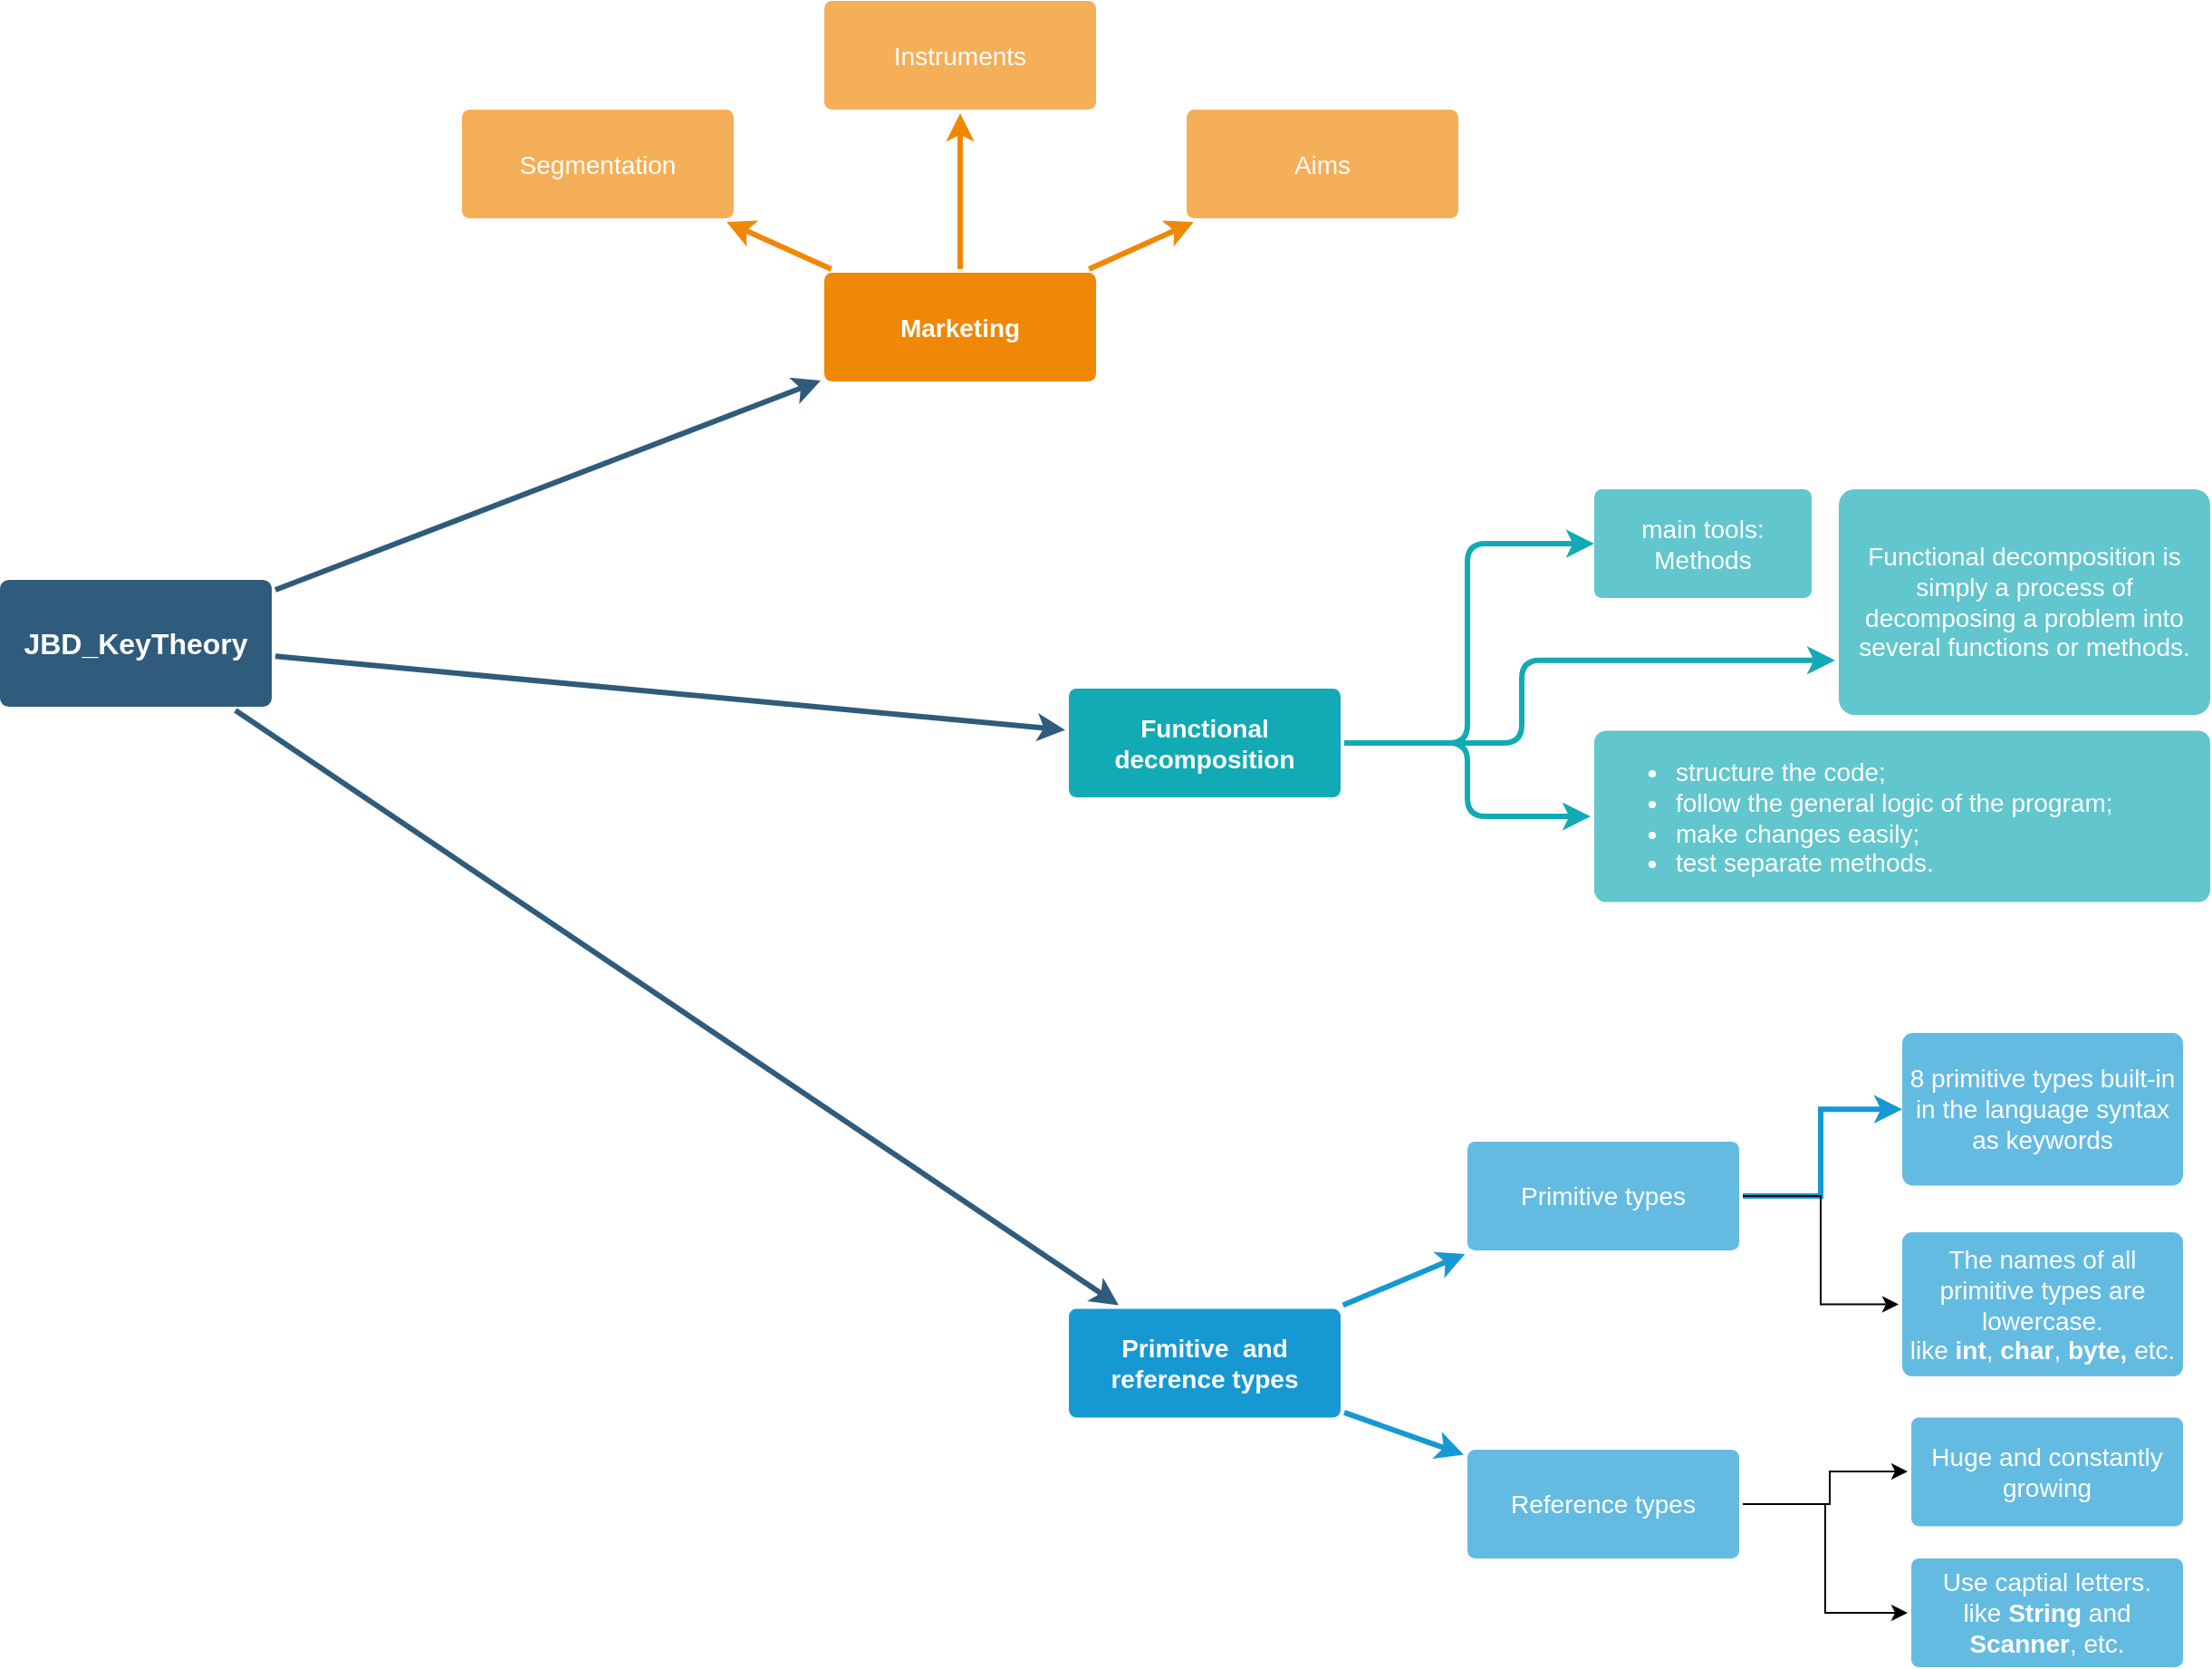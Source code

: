 <mxfile version="17.4.5" type="github">
  <diagram id="6a731a19-8d31-9384-78a2-239565b7b9f0" name="Page-1">
    <mxGraphModel dx="883" dy="409" grid="1" gridSize="10" guides="1" tooltips="1" connect="1" arrows="1" fold="1" page="1" pageScale="1" pageWidth="1169" pageHeight="827" background="none" math="0" shadow="0">
      <root>
        <mxCell id="0" />
        <mxCell id="1" parent="0" />
        <mxCell id="1745" value="" style="edgeStyle=none;rounded=0;jumpStyle=none;html=1;shadow=0;labelBackgroundColor=none;startArrow=none;startFill=0;endArrow=classic;endFill=1;jettySize=auto;orthogonalLoop=1;strokeColor=#2F5B7C;strokeWidth=3;fontFamily=Helvetica;fontSize=16;fontColor=#23445D;spacing=5;" parent="1" source="1749" target="1764" edge="1">
          <mxGeometry relative="1" as="geometry" />
        </mxCell>
        <mxCell id="1746" value="" style="edgeStyle=none;rounded=0;jumpStyle=none;html=1;shadow=0;labelBackgroundColor=none;startArrow=none;startFill=0;endArrow=classic;endFill=1;jettySize=auto;orthogonalLoop=1;strokeColor=#2F5B7C;strokeWidth=3;fontFamily=Helvetica;fontSize=16;fontColor=#23445D;spacing=5;" parent="1" source="1749" target="1771" edge="1">
          <mxGeometry relative="1" as="geometry" />
        </mxCell>
        <mxCell id="1747" value="" style="edgeStyle=none;rounded=0;jumpStyle=none;html=1;shadow=0;labelBackgroundColor=none;startArrow=none;startFill=0;endArrow=classic;endFill=1;jettySize=auto;orthogonalLoop=1;strokeColor=#2F5B7C;strokeWidth=3;fontFamily=Helvetica;fontSize=16;fontColor=#23445D;spacing=5;" parent="1" source="1749" target="1760" edge="1">
          <mxGeometry relative="1" as="geometry" />
        </mxCell>
        <mxCell id="1749" value="JBD_KeyTheory" style="rounded=1;whiteSpace=wrap;html=1;shadow=0;labelBackgroundColor=none;strokeColor=none;strokeWidth=3;fillColor=#2F5B7C;fontFamily=Helvetica;fontSize=16;fontColor=#FFFFFF;align=center;fontStyle=1;spacing=5;arcSize=7;perimeterSpacing=2;" parent="1" vertex="1">
          <mxGeometry x="40" y="370" width="150" height="70" as="geometry" />
        </mxCell>
        <mxCell id="1757" value="" style="edgeStyle=none;rounded=0;jumpStyle=none;html=1;shadow=0;labelBackgroundColor=none;startArrow=none;startFill=0;endArrow=classic;endFill=1;jettySize=auto;orthogonalLoop=1;strokeColor=#1699D3;strokeWidth=3;fontFamily=Helvetica;fontSize=14;fontColor=#FFFFFF;spacing=5;" parent="1" source="1760" target="1763" edge="1">
          <mxGeometry relative="1" as="geometry" />
        </mxCell>
        <mxCell id="1758" value="" style="edgeStyle=none;rounded=0;jumpStyle=none;html=1;shadow=0;labelBackgroundColor=none;startArrow=none;startFill=0;endArrow=classic;endFill=1;jettySize=auto;orthogonalLoop=1;strokeColor=#1699D3;strokeWidth=3;fontFamily=Helvetica;fontSize=14;fontColor=#FFFFFF;spacing=5;" parent="1" source="1760" target="1762" edge="1">
          <mxGeometry relative="1" as="geometry" />
        </mxCell>
        <mxCell id="1760" value="Primitive&amp;nbsp; and reference types" style="rounded=1;whiteSpace=wrap;html=1;shadow=0;labelBackgroundColor=none;strokeColor=none;strokeWidth=3;fillColor=#1699d3;fontFamily=Helvetica;fontSize=14;fontColor=#FFFFFF;align=center;spacing=5;fontStyle=1;arcSize=7;perimeterSpacing=2;" parent="1" vertex="1">
          <mxGeometry x="630" y="772.25" width="150" height="60" as="geometry" />
        </mxCell>
        <mxCell id="BlVOeQxHfPNPUoSPUu97-1789" value="" style="edgeStyle=orthogonalEdgeStyle;rounded=0;orthogonalLoop=1;jettySize=auto;html=1;" edge="1" parent="1" source="1762" target="BlVOeQxHfPNPUoSPUu97-1788">
          <mxGeometry relative="1" as="geometry">
            <Array as="points">
              <mxPoint x="1050" y="880" />
              <mxPoint x="1050" y="862" />
            </Array>
          </mxGeometry>
        </mxCell>
        <mxCell id="BlVOeQxHfPNPUoSPUu97-1795" value="" style="edgeStyle=orthogonalEdgeStyle;rounded=0;orthogonalLoop=1;jettySize=auto;html=1;" edge="1" parent="1" source="1762" target="BlVOeQxHfPNPUoSPUu97-1794">
          <mxGeometry relative="1" as="geometry" />
        </mxCell>
        <mxCell id="1762" value="Reference types" style="rounded=1;whiteSpace=wrap;html=1;shadow=0;labelBackgroundColor=none;strokeColor=none;strokeWidth=3;fillColor=#64bbe2;fontFamily=Helvetica;fontSize=14;fontColor=#FFFFFF;align=center;spacing=5;arcSize=7;perimeterSpacing=2;" parent="1" vertex="1">
          <mxGeometry x="850" y="850" width="150" height="60" as="geometry" />
        </mxCell>
        <mxCell id="BlVOeQxHfPNPUoSPUu97-1780" value="" style="edgeStyle=orthogonalEdgeStyle;rounded=0;orthogonalLoop=1;jettySize=auto;html=1;labelBackgroundColor=none;fontSize=14;strokeColor=#1699D3;fontColor=#FFFFFF;shadow=0;startArrow=none;startFill=0;endFill=1;strokeWidth=3;spacing=5;" edge="1" parent="1" source="1763" target="BlVOeQxHfPNPUoSPUu97-1779">
          <mxGeometry relative="1" as="geometry" />
        </mxCell>
        <mxCell id="BlVOeQxHfPNPUoSPUu97-1793" style="edgeStyle=orthogonalEdgeStyle;rounded=0;orthogonalLoop=1;jettySize=auto;html=1;exitX=1;exitY=0.5;exitDx=0;exitDy=0;entryX=0;entryY=0.5;entryDx=0;entryDy=0;" edge="1" parent="1" source="1763" target="BlVOeQxHfPNPUoSPUu97-1783">
          <mxGeometry relative="1" as="geometry" />
        </mxCell>
        <mxCell id="1763" value="Primitive types" style="rounded=1;whiteSpace=wrap;html=1;shadow=0;labelBackgroundColor=none;strokeColor=none;strokeWidth=3;fillColor=#64bbe2;fontFamily=Helvetica;fontSize=14;fontColor=#FFFFFF;align=center;spacing=5;arcSize=7;perimeterSpacing=2;" parent="1" vertex="1">
          <mxGeometry x="850" y="680" width="150" height="60" as="geometry" />
        </mxCell>
        <mxCell id="1764" value="Marketing" style="rounded=1;whiteSpace=wrap;html=1;shadow=0;labelBackgroundColor=none;strokeColor=none;strokeWidth=3;fillColor=#F08705;fontFamily=Helvetica;fontSize=14;fontColor=#FFFFFF;align=center;spacing=5;fontStyle=1;arcSize=7;perimeterSpacing=2;" parent="1" vertex="1">
          <mxGeometry x="495" y="200.5" width="150" height="60" as="geometry" />
        </mxCell>
        <mxCell id="1765" value="Aims&lt;br&gt;" style="rounded=1;whiteSpace=wrap;html=1;shadow=0;labelBackgroundColor=none;strokeColor=none;strokeWidth=3;fillColor=#f5af58;fontFamily=Helvetica;fontSize=14;fontColor=#FFFFFF;align=center;spacing=5;arcSize=7;perimeterSpacing=2;" parent="1" vertex="1">
          <mxGeometry x="695" y="110.5" width="150" height="60" as="geometry" />
        </mxCell>
        <mxCell id="1766" value="" style="edgeStyle=none;rounded=0;jumpStyle=none;html=1;shadow=0;labelBackgroundColor=none;startArrow=none;startFill=0;endArrow=classic;endFill=1;jettySize=auto;orthogonalLoop=1;strokeColor=#F08705;strokeWidth=3;fontFamily=Helvetica;fontSize=14;fontColor=#FFFFFF;spacing=5;" parent="1" source="1764" target="1765" edge="1">
          <mxGeometry relative="1" as="geometry" />
        </mxCell>
        <mxCell id="1767" value="Instruments" style="rounded=1;whiteSpace=wrap;html=1;shadow=0;labelBackgroundColor=none;strokeColor=none;strokeWidth=3;fillColor=#f5af58;fontFamily=Helvetica;fontSize=14;fontColor=#FFFFFF;align=center;spacing=5;arcSize=7;perimeterSpacing=2;" parent="1" vertex="1">
          <mxGeometry x="495" y="50.5" width="150" height="60" as="geometry" />
        </mxCell>
        <mxCell id="1768" value="" style="edgeStyle=none;rounded=0;jumpStyle=none;html=1;shadow=0;labelBackgroundColor=none;startArrow=none;startFill=0;endArrow=classic;endFill=1;jettySize=auto;orthogonalLoop=1;strokeColor=#F08705;strokeWidth=3;fontFamily=Helvetica;fontSize=14;fontColor=#FFFFFF;spacing=5;" parent="1" source="1764" target="1767" edge="1">
          <mxGeometry relative="1" as="geometry" />
        </mxCell>
        <mxCell id="1769" value="Segmentation" style="rounded=1;whiteSpace=wrap;html=1;shadow=0;labelBackgroundColor=none;strokeColor=none;strokeWidth=3;fillColor=#f5af58;fontFamily=Helvetica;fontSize=14;fontColor=#FFFFFF;align=center;spacing=5;arcSize=7;perimeterSpacing=2;" parent="1" vertex="1">
          <mxGeometry x="295" y="110.5" width="150" height="60" as="geometry" />
        </mxCell>
        <mxCell id="1770" value="" style="edgeStyle=none;rounded=0;jumpStyle=none;html=1;shadow=0;labelBackgroundColor=none;startArrow=none;startFill=0;endArrow=classic;endFill=1;jettySize=auto;orthogonalLoop=1;strokeColor=#F08705;strokeWidth=3;fontFamily=Helvetica;fontSize=14;fontColor=#FFFFFF;spacing=5;" parent="1" source="1764" target="1769" edge="1">
          <mxGeometry relative="1" as="geometry" />
        </mxCell>
        <mxCell id="GHOPFwqPgT7BT9xEsqE2-1780" value="" style="edgeStyle=orthogonalEdgeStyle;rounded=1;orthogonalLoop=1;jettySize=auto;html=1;labelBackgroundColor=none;fontSize=14;strokeColor=#12AAB5;fontColor=#FFFFFF;shadow=0;startArrow=none;startFill=0;strokeWidth=3;spacing=5;fontStyle=1;fillColor=#b0e3e6;" parent="1" source="1771" target="7FNJfBbEpbYez90Urxvc-1785" edge="1">
          <mxGeometry relative="1" as="geometry" />
        </mxCell>
        <mxCell id="GHOPFwqPgT7BT9xEsqE2-1782" value="" style="edgeStyle=orthogonalEdgeStyle;rounded=1;orthogonalLoop=1;jettySize=auto;html=1;labelBackgroundColor=none;fontSize=14;strokeColor=#12AAB5;fontColor=#FFFFFF;shadow=0;startArrow=none;startFill=0;strokeWidth=3;spacing=5;fontStyle=1;fillColor=#b0e3e6;entryX=0;entryY=0.5;entryDx=0;entryDy=0;" parent="1" source="1771" target="GHOPFwqPgT7BT9xEsqE2-1781" edge="1">
          <mxGeometry relative="1" as="geometry">
            <Array as="points">
              <mxPoint x="850" y="460" />
              <mxPoint x="850" y="350" />
            </Array>
          </mxGeometry>
        </mxCell>
        <mxCell id="BlVOeQxHfPNPUoSPUu97-1792" style="edgeStyle=orthogonalEdgeStyle;rounded=1;orthogonalLoop=1;jettySize=auto;html=1;exitX=1;exitY=0.5;exitDx=0;exitDy=0;entryX=0;entryY=0.75;entryDx=0;entryDy=0;labelBackgroundColor=none;fontSize=14;strokeColor=#12AAB5;fontColor=#FFFFFF;shadow=0;startArrow=none;startFill=0;endFill=1;strokeWidth=3;spacing=5;fontStyle=1;fillColor=#b0e3e6;" edge="1" parent="1" source="1771" target="1778">
          <mxGeometry relative="1" as="geometry">
            <Array as="points">
              <mxPoint x="880" y="460" />
              <mxPoint x="880" y="414" />
            </Array>
          </mxGeometry>
        </mxCell>
        <mxCell id="1771" value="Functional decomposition" style="rounded=1;whiteSpace=wrap;html=1;shadow=0;labelBackgroundColor=none;strokeColor=none;strokeWidth=3;fillColor=#12aab5;fontFamily=Helvetica;fontSize=14;fontColor=#FFFFFF;align=center;spacing=5;fontStyle=1;arcSize=7;perimeterSpacing=2;" parent="1" vertex="1">
          <mxGeometry x="630" y="430.0" width="150" height="60" as="geometry" />
        </mxCell>
        <mxCell id="1778" value="Functional decomposition is simply a process of decomposing a problem into several functions or methods." style="rounded=1;whiteSpace=wrap;html=1;shadow=0;labelBackgroundColor=none;strokeColor=none;strokeWidth=3;fillColor=#61c6ce;fontFamily=Helvetica;fontSize=14;fontColor=#FFFFFF;align=center;spacing=5;fontStyle=0;arcSize=7;perimeterSpacing=2;" parent="1" vertex="1">
          <mxGeometry x="1055" y="320" width="205" height="124.5" as="geometry" />
        </mxCell>
        <mxCell id="7FNJfBbEpbYez90Urxvc-1785" value="&lt;ul&gt;&lt;li&gt;structure the code;&lt;/li&gt;&lt;li&gt;follow the general logic of the program;&lt;/li&gt;&lt;li&gt;make changes easily;&lt;/li&gt;&lt;li&gt;test separate methods.&lt;/li&gt;&lt;/ul&gt;" style="rounded=1;whiteSpace=wrap;html=1;shadow=0;labelBackgroundColor=none;strokeColor=none;strokeWidth=3;fillColor=#61c6ce;fontFamily=Helvetica;fontSize=14;fontColor=#FFFFFF;align=left;spacing=5;fontStyle=0;arcSize=7;perimeterSpacing=2;" parent="1" vertex="1">
          <mxGeometry x="920" y="453.25" width="340" height="94.5" as="geometry" />
        </mxCell>
        <mxCell id="GHOPFwqPgT7BT9xEsqE2-1781" value="main tools: Methods" style="whiteSpace=wrap;html=1;fontSize=14;fillColor=#61c6ce;strokeColor=none;fontColor=#FFFFFF;rounded=1;shadow=0;labelBackgroundColor=none;strokeWidth=3;spacing=5;fontStyle=0;arcSize=7;" parent="1" vertex="1">
          <mxGeometry x="920" y="320.0" width="120" height="60" as="geometry" />
        </mxCell>
        <mxCell id="BlVOeQxHfPNPUoSPUu97-1779" value="8 primitive types built-in in the language syntax as keywords" style="whiteSpace=wrap;html=1;fontSize=14;fillColor=#64bbe2;strokeColor=none;fontColor=#FFFFFF;rounded=1;shadow=0;labelBackgroundColor=none;strokeWidth=3;spacing=5;arcSize=7;" vertex="1" parent="1">
          <mxGeometry x="1090" y="620" width="155" height="84.25" as="geometry" />
        </mxCell>
        <mxCell id="BlVOeQxHfPNPUoSPUu97-1783" value="The names of all primitive types are lowercase.&lt;br&gt;like &lt;b&gt;int&lt;/b&gt;, &lt;b&gt;char&lt;/b&gt;, &lt;b&gt;byte,&lt;/b&gt; etc." style="rounded=1;whiteSpace=wrap;html=1;shadow=0;labelBackgroundColor=none;strokeColor=none;strokeWidth=3;fillColor=#64bbe2;fontFamily=Helvetica;fontSize=14;fontColor=#FFFFFF;align=center;spacing=5;arcSize=7;perimeterSpacing=2;" vertex="1" parent="1">
          <mxGeometry x="1090" y="730" width="155" height="79.5" as="geometry" />
        </mxCell>
        <mxCell id="BlVOeQxHfPNPUoSPUu97-1788" value="Huge and constantly growing" style="rounded=1;whiteSpace=wrap;html=1;shadow=0;labelBackgroundColor=none;strokeColor=none;strokeWidth=3;fillColor=#64bbe2;fontFamily=Helvetica;fontSize=14;fontColor=#FFFFFF;align=center;spacing=5;arcSize=7;perimeterSpacing=2;" vertex="1" parent="1">
          <mxGeometry x="1095" y="832.25" width="150" height="60" as="geometry" />
        </mxCell>
        <mxCell id="BlVOeQxHfPNPUoSPUu97-1794" value="Use captial letters.&lt;br&gt;like &lt;b&gt;String&lt;/b&gt; and &lt;b&gt;Scanner&lt;/b&gt;, etc." style="rounded=1;whiteSpace=wrap;html=1;shadow=0;labelBackgroundColor=none;strokeColor=none;strokeWidth=3;fillColor=#64bbe2;fontFamily=Helvetica;fontSize=14;fontColor=#FFFFFF;align=center;spacing=5;arcSize=7;perimeterSpacing=2;" vertex="1" parent="1">
          <mxGeometry x="1095" y="910" width="150" height="60" as="geometry" />
        </mxCell>
      </root>
    </mxGraphModel>
  </diagram>
</mxfile>
